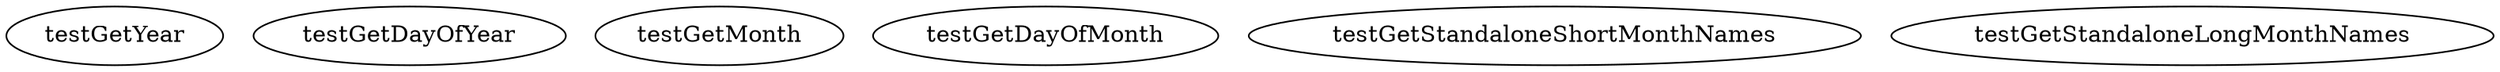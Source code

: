 digraph G {
testGetYear;
testGetDayOfYear;
testGetMonth;
testGetDayOfMonth;
testGetStandaloneShortMonthNames;
testGetStandaloneLongMonthNames;
}